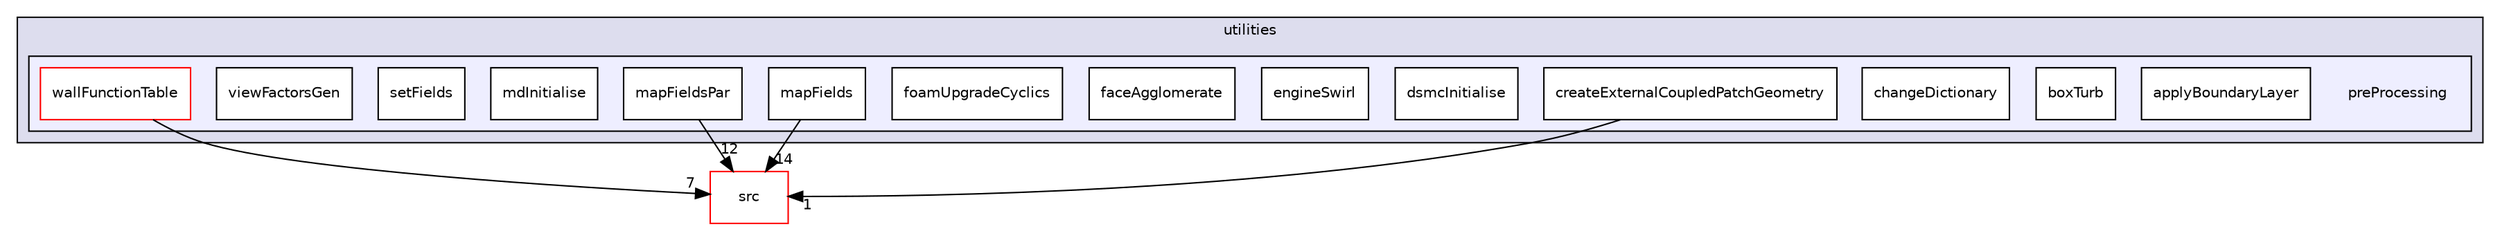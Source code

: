 digraph "applications/utilities/preProcessing" {
  bgcolor=transparent;
  compound=true
  node [ fontsize="10", fontname="Helvetica"];
  edge [ labelfontsize="10", labelfontname="Helvetica"];
  subgraph clusterdir_a740ba71acc8f57051af57c325cf1aa6 {
    graph [ bgcolor="#ddddee", pencolor="black", label="utilities" fontname="Helvetica", fontsize="10", URL="dir_a740ba71acc8f57051af57c325cf1aa6.html"]
  subgraph clusterdir_2cb9088fcfa5d85f3ea0b5a37d6be287 {
    graph [ bgcolor="#eeeeff", pencolor="black", label="" URL="dir_2cb9088fcfa5d85f3ea0b5a37d6be287.html"];
    dir_2cb9088fcfa5d85f3ea0b5a37d6be287 [shape=plaintext label="preProcessing"];
    dir_7140ce77d58c8df42cb3016e38c7312a [shape=box label="applyBoundaryLayer" color="black" fillcolor="white" style="filled" URL="dir_7140ce77d58c8df42cb3016e38c7312a.html"];
    dir_e63be396e33f4fbe80cf953628dc8086 [shape=box label="boxTurb" color="black" fillcolor="white" style="filled" URL="dir_e63be396e33f4fbe80cf953628dc8086.html"];
    dir_310104130f5f27b77dba0d6636b230e4 [shape=box label="changeDictionary" color="black" fillcolor="white" style="filled" URL="dir_310104130f5f27b77dba0d6636b230e4.html"];
    dir_a5dcb1ffeab3d97395a3f875d8f257db [shape=box label="createExternalCoupledPatchGeometry" color="black" fillcolor="white" style="filled" URL="dir_a5dcb1ffeab3d97395a3f875d8f257db.html"];
    dir_c158c268b59c4e5aa7fcc687e78d11c5 [shape=box label="dsmcInitialise" color="black" fillcolor="white" style="filled" URL="dir_c158c268b59c4e5aa7fcc687e78d11c5.html"];
    dir_13172ea0d4d26378874af07e1692ae3d [shape=box label="engineSwirl" color="black" fillcolor="white" style="filled" URL="dir_13172ea0d4d26378874af07e1692ae3d.html"];
    dir_612ab37c2e0d8163bc69721ec021af34 [shape=box label="faceAgglomerate" color="black" fillcolor="white" style="filled" URL="dir_612ab37c2e0d8163bc69721ec021af34.html"];
    dir_8478ec309155dfd90413f6dbcc5213e3 [shape=box label="foamUpgradeCyclics" color="black" fillcolor="white" style="filled" URL="dir_8478ec309155dfd90413f6dbcc5213e3.html"];
    dir_d26617a7d33d39153578b0353f3a825e [shape=box label="mapFields" color="black" fillcolor="white" style="filled" URL="dir_d26617a7d33d39153578b0353f3a825e.html"];
    dir_bf9fc5b98f770b69ecd899908c553cda [shape=box label="mapFieldsPar" color="black" fillcolor="white" style="filled" URL="dir_bf9fc5b98f770b69ecd899908c553cda.html"];
    dir_04b3648d91b11fefdf800213de686322 [shape=box label="mdInitialise" color="black" fillcolor="white" style="filled" URL="dir_04b3648d91b11fefdf800213de686322.html"];
    dir_d006ba65fcbdd061b7be916f308f49a4 [shape=box label="setFields" color="black" fillcolor="white" style="filled" URL="dir_d006ba65fcbdd061b7be916f308f49a4.html"];
    dir_ca683ed4d325474578cdfb0340d1c3f5 [shape=box label="viewFactorsGen" color="black" fillcolor="white" style="filled" URL="dir_ca683ed4d325474578cdfb0340d1c3f5.html"];
    dir_2bff761b90451d3e5a5395d4816ecc83 [shape=box label="wallFunctionTable" color="red" fillcolor="white" style="filled" URL="dir_2bff761b90451d3e5a5395d4816ecc83.html"];
  }
  }
  dir_68267d1309a1af8e8297ef4c3efbcdba [shape=box label="src" color="red" URL="dir_68267d1309a1af8e8297ef4c3efbcdba.html"];
  dir_2bff761b90451d3e5a5395d4816ecc83->dir_68267d1309a1af8e8297ef4c3efbcdba [headlabel="7", labeldistance=1.5 headhref="dir_000689_000730.html"];
  dir_bf9fc5b98f770b69ecd899908c553cda->dir_68267d1309a1af8e8297ef4c3efbcdba [headlabel="12", labeldistance=1.5 headhref="dir_000583_000730.html"];
  dir_d26617a7d33d39153578b0353f3a825e->dir_68267d1309a1af8e8297ef4c3efbcdba [headlabel="14", labeldistance=1.5 headhref="dir_000582_000730.html"];
  dir_a5dcb1ffeab3d97395a3f875d8f257db->dir_68267d1309a1af8e8297ef4c3efbcdba [headlabel="1", labeldistance=1.5 headhref="dir_000682_000730.html"];
}
